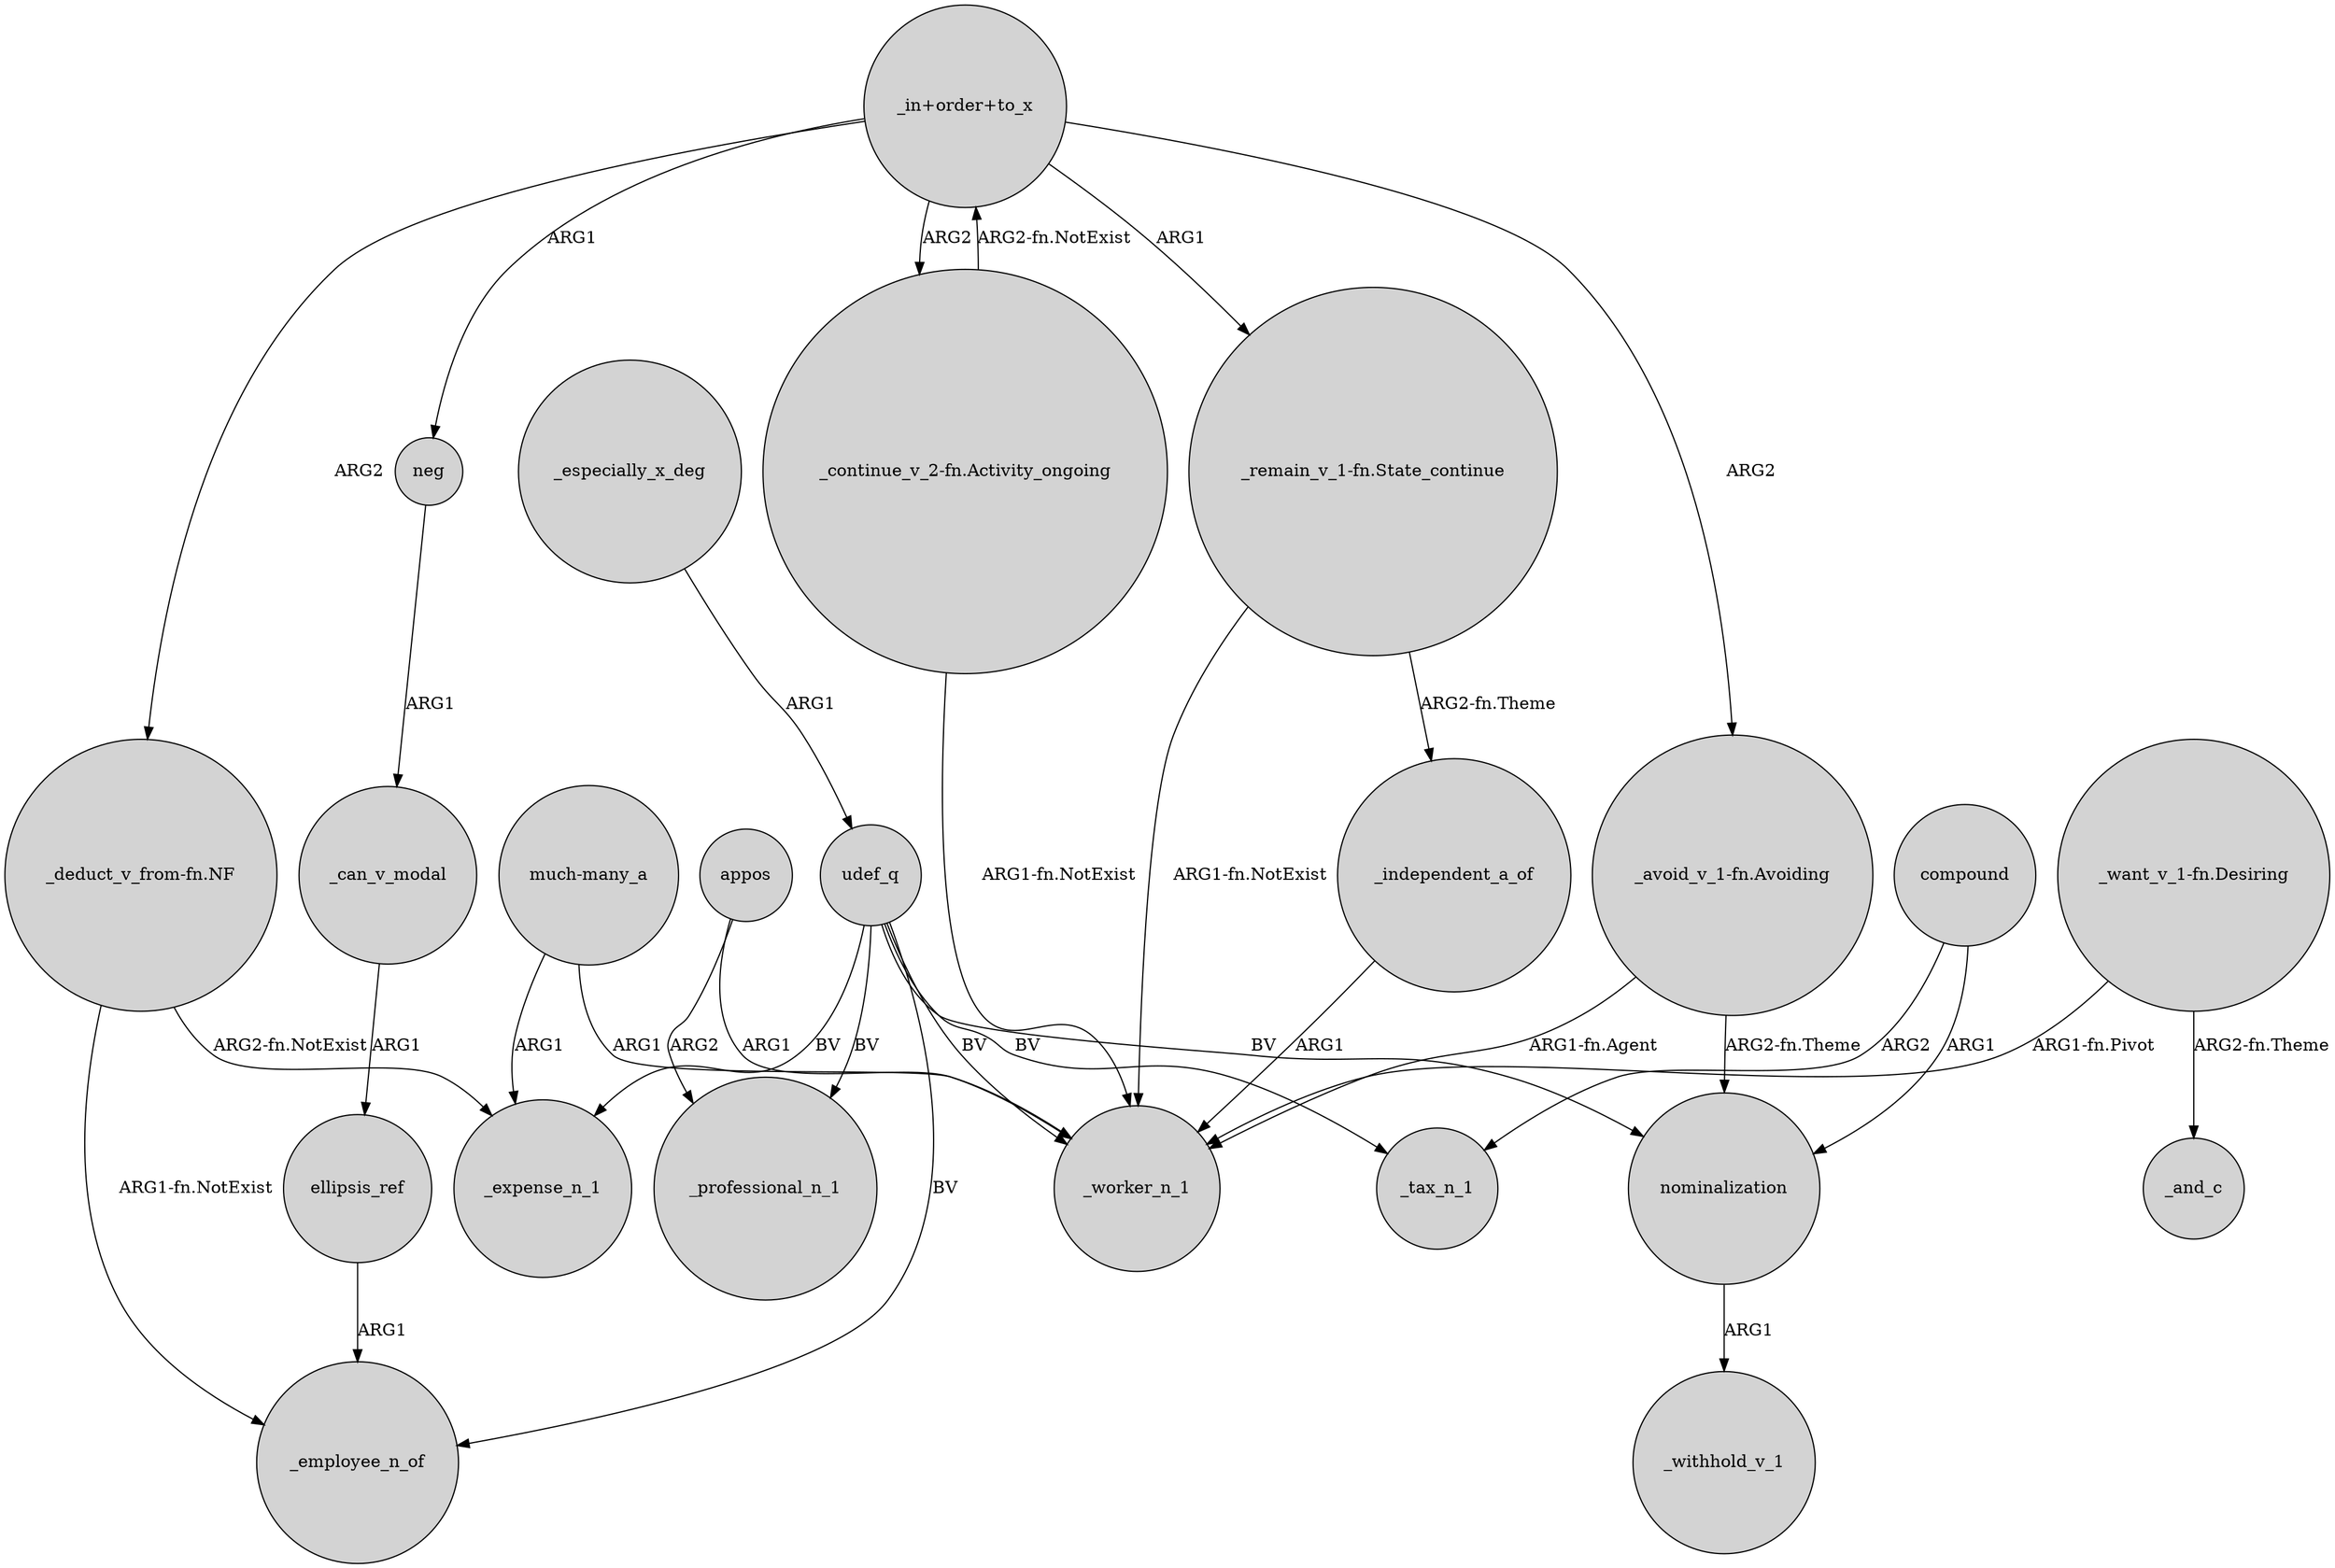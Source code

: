 digraph {
	node [shape=circle style=filled]
	udef_q -> _expense_n_1 [label=BV]
	"_remain_v_1-fn.State_continue" -> _independent_a_of [label="ARG2-fn.Theme"]
	"_continue_v_2-fn.Activity_ongoing" -> "_in+order+to_x" [label="ARG2-fn.NotExist"]
	"_deduct_v_from-fn.NF" -> _employee_n_of [label="ARG1-fn.NotExist"]
	udef_q -> _employee_n_of [label=BV]
	appos -> _professional_n_1 [label=ARG2]
	"_avoid_v_1-fn.Avoiding" -> _worker_n_1 [label="ARG1-fn.Agent"]
	udef_q -> _worker_n_1 [label=BV]
	"_want_v_1-fn.Desiring" -> _and_c [label="ARG2-fn.Theme"]
	"_in+order+to_x" -> "_continue_v_2-fn.Activity_ongoing" [label=ARG2]
	"_continue_v_2-fn.Activity_ongoing" -> _worker_n_1 [label="ARG1-fn.NotExist"]
	"_in+order+to_x" -> "_deduct_v_from-fn.NF" [label=ARG2]
	"_remain_v_1-fn.State_continue" -> _worker_n_1 [label="ARG1-fn.NotExist"]
	"_in+order+to_x" -> "_remain_v_1-fn.State_continue" [label=ARG1]
	udef_q -> _tax_n_1 [label=BV]
	_independent_a_of -> _worker_n_1 [label=ARG1]
	"_in+order+to_x" -> neg [label=ARG1]
	_especially_x_deg -> udef_q [label=ARG1]
	udef_q -> _professional_n_1 [label=BV]
	nominalization -> _withhold_v_1 [label=ARG1]
	appos -> _worker_n_1 [label=ARG1]
	udef_q -> nominalization [label=BV]
	"_deduct_v_from-fn.NF" -> _expense_n_1 [label="ARG2-fn.NotExist"]
	"much-many_a" -> _expense_n_1 [label=ARG1]
	"_want_v_1-fn.Desiring" -> _worker_n_1 [label="ARG1-fn.Pivot"]
	ellipsis_ref -> _employee_n_of [label=ARG1]
	"_avoid_v_1-fn.Avoiding" -> nominalization [label="ARG2-fn.Theme"]
	"much-many_a" -> _worker_n_1 [label=ARG1]
	compound -> _tax_n_1 [label=ARG2]
	compound -> nominalization [label=ARG1]
	neg -> _can_v_modal [label=ARG1]
	"_in+order+to_x" -> "_avoid_v_1-fn.Avoiding" [label=ARG2]
	_can_v_modal -> ellipsis_ref [label=ARG1]
}
